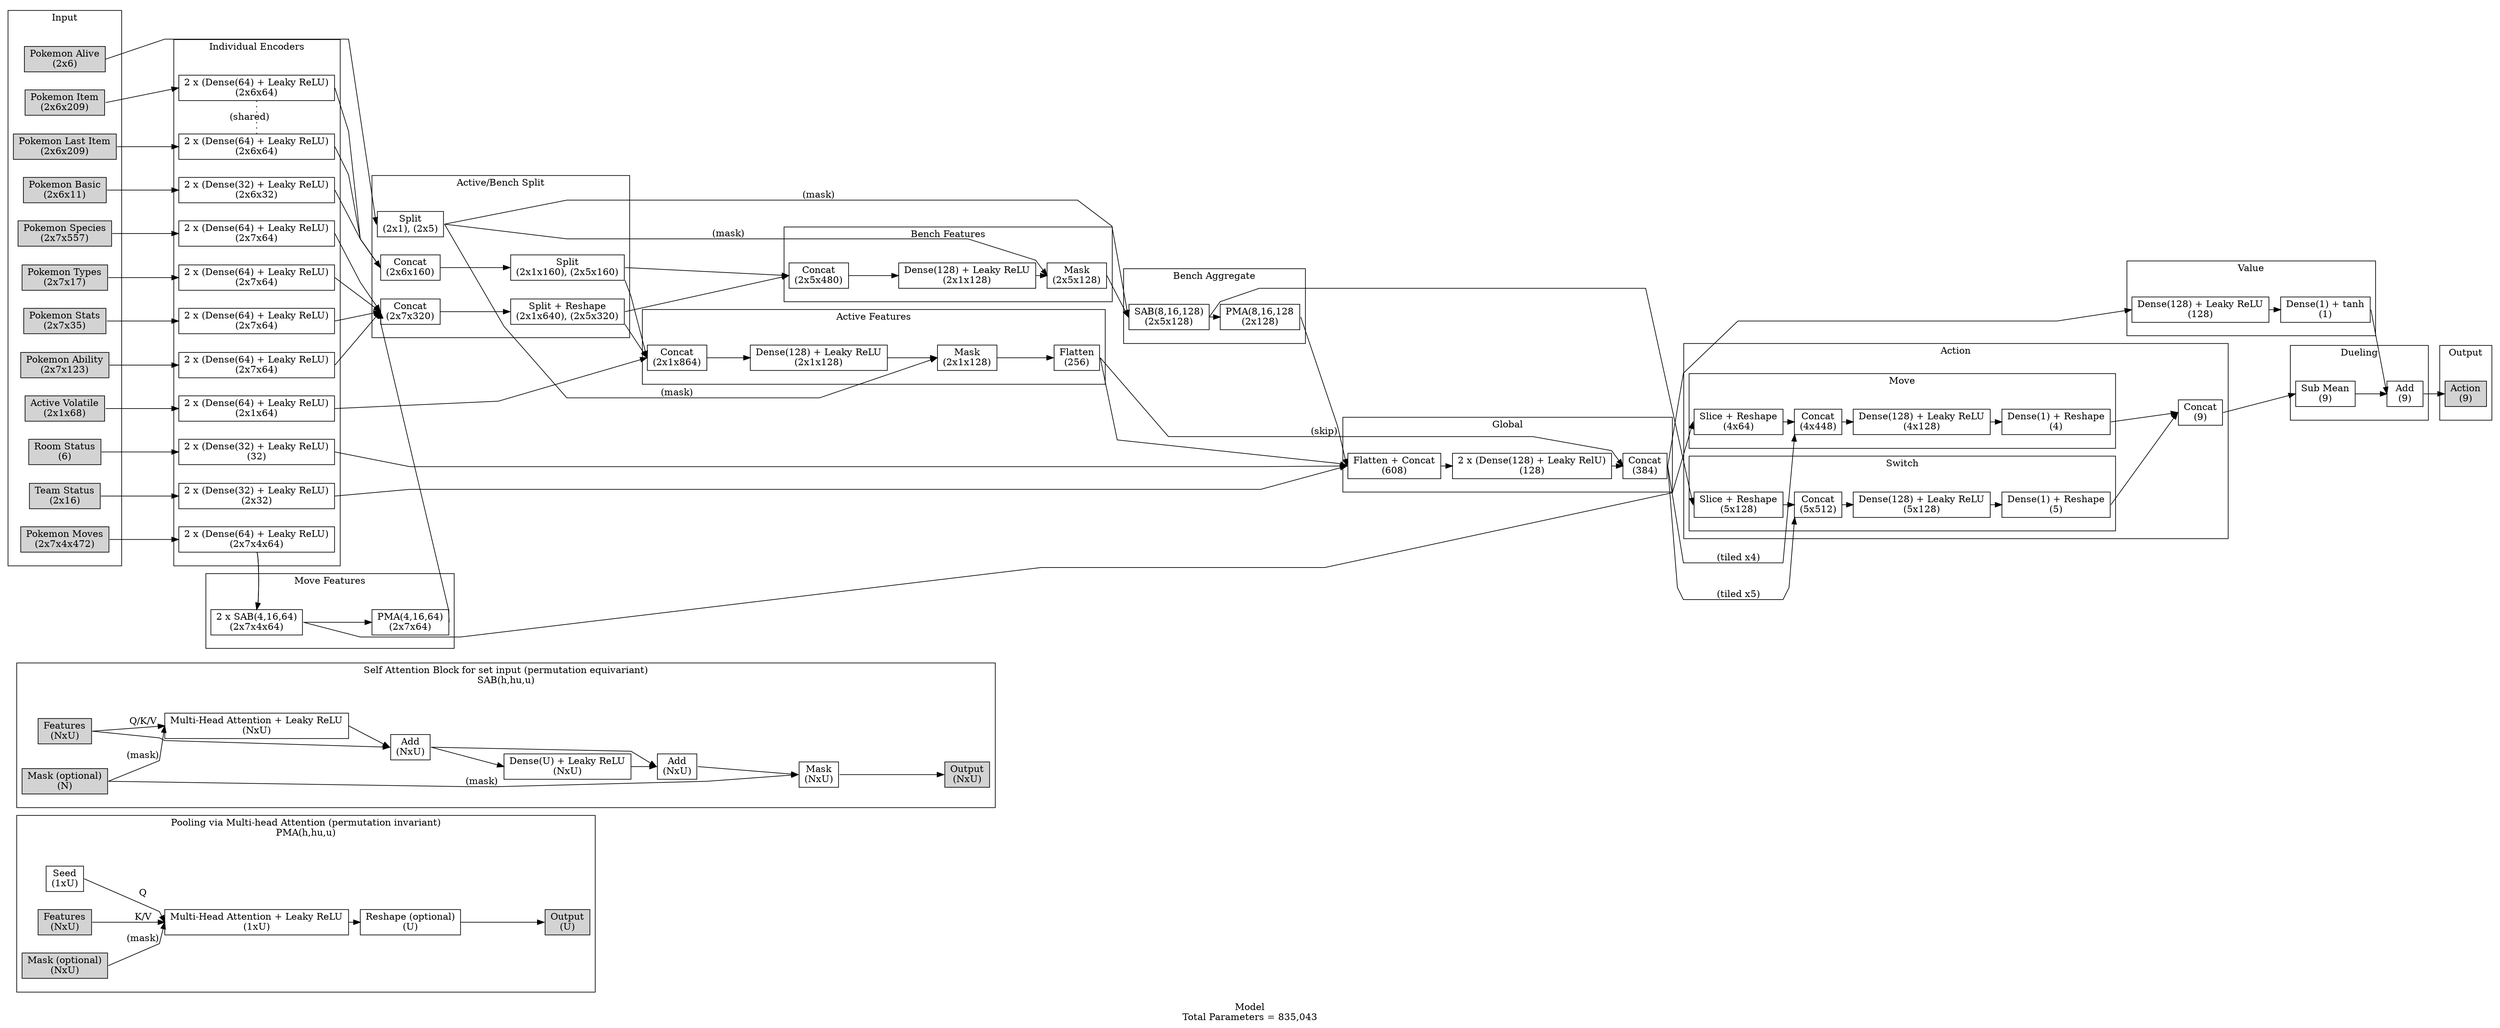 digraph model {
    label = "Model\nTotal Parameters = 835,043"
    node [shape=rect]
    rankdir = LR
    splines = polyline
    ranksep = .1
    nodesep = .1
    ratio = .4

    subgraph cluster_pma {
        label = "Pooling via Multi-head Attention (permutation invariant)\nPMA(h,hu,u)"

        pma_seed [label="Seed\n(1xU)"]
        pma_features [style=filled label="Features\n(NxU)"]
        pma_mask [style=filled label="Mask (optional)\n(NxU)"]
        pma_attention [label="Multi-Head Attention + Leaky ReLU\n(1xU)"]
        pma_reshape [label="Reshape (optional)\n(U)"]
        pma_out [style=filled label="Output\n(U)"]

        pma_features:e -> pma_attention:w [label="K/V"]
        pma_seed:e -> pma_attention:w [label="Q"]
        pma_mask:e -> pma_attention:w [label="\n(mask)"]
        pma_attention:e -> pma_reshape:w
        pma_reshape:e -> pma_out:w
    }

    subgraph cluster_sab {
        label = "Self Attention Block for set input (permutation equivariant)\nSAB(h,hu,u)"

        sab_features [style=filled label="Features\n(NxU)"]
        sab_mask [style=filled label="Mask (optional)\n(N)"]
        sab_attention [label="Multi-Head Attention + Leaky ReLU\n(NxU)"]
        sab_residual_1 [label="Add\n(NxU)"]
        sab_attention_dense [label="Dense(U) + Leaky ReLU\n(NxU)"]
        sab_residual_2 [label="Add\n(NxU)"]
        sab_attention_mask [label="Mask\n(NxU)"]
        sab_out [style=filled label="Output\n(NxU)"]

        sab_features:e -> sab_attention:w [label="Q/K/V"]
        sab_mask:e -> sab_attention:w [label="\n\n(mask)"]
        sab_attention:e -> sab_residual_1:w
        sab_residual_1:e -> sab_attention_dense:w
        sab_attention_dense:e -> sab_residual_2:w
        sab_residual_2:e -> sab_attention_mask:w
        sab_mask:e -> sab_attention_mask:w [label="\n(mask)"]
        sab_attention_mask:e -> sab_out:w
        sab_features:e -> sab_residual_1:w
        sab_residual_1:e -> sab_residual_2:w
    }

    subgraph cluster_input {
        label = "Input"

        node [style=filled]
        room_status [label="Room Status\n(6)"]
        team_status [label="Team Status\n(2x16)"]
        active_volatile [label="Active Volatile\n(2x1x68)"]
        pokemon_alive [label="Pokemon Alive\n(2x6)"]
        pokemon_basic [label="Pokemon Basic\n(2x6x11)"]
        pokemon_species [label="Pokemon Species\n(2x7x557)"]
        pokemon_types [label="Pokemon Types\n(2x7x17)"]
        pokemon_stats [label="Pokemon Stats\n(2x7x35)"]
        pokemon_ability [label="Pokemon Ability\n(2x7x123)"]
        pokemon_item [label="Pokemon Item\n(2x6x209)"]
        pokemon_last_item [label="Pokemon Last Item\n(2x6x209)"]
        pokemon_moves [label="Pokemon Moves\n(2x7x4x472)"]
    }

    subgraph cluster_encoder {
        label = "Individual Encoders"

        room_status_dense [label = "2 x (Dense(32) + Leaky ReLU)\n(32)"]
        team_status_dense [label = "2 x (Dense(32) + Leaky ReLU)\n(2x32)"]
        active_volatile_dense [label = "2 x (Dense(64) + Leaky ReLU)\n(2x1x64)"]
        pokemon_basic_dense [label="2 x (Dense(32) + Leaky ReLU)\n(2x6x32)"]
        pokemon_species_dense [label="2 x (Dense(64) + Leaky ReLU)\n(2x7x64)"]
        pokemon_types_dense [label="2 x (Dense(64) + Leaky ReLU)\n(2x7x64)"]
        pokemon_stats_dense [label="2 x (Dense(64) + Leaky ReLU)\n(2x7x64)"]
        pokemon_ability_dense [label="2 x (Dense(64) + Leaky ReLU)\n(2x7x64)"]
        pokemon_item_dense [label="2 x (Dense(64) + Leaky ReLU)\n(2x6x64)"]
        pokemon_last_item_dense [label="2 x (Dense(64) + Leaky ReLU)\n(2x6x64)"]
        pokemon_moves_dense [label="2 x (Dense(64) + Leaky ReLU)\n(2x7x4x64)"]

        room_status:e -> room_status_dense:w
        team_status:e -> team_status_dense:w
        active_volatile:e -> active_volatile_dense:w
        pokemon_basic:e -> pokemon_basic_dense:w
        pokemon_species:e -> pokemon_species_dense:w
        pokemon_types:e -> pokemon_types_dense:w
        pokemon_stats:e -> pokemon_stats_dense:w
        pokemon_ability:e -> pokemon_ability_dense:w
        pokemon_item:e -> pokemon_item_dense:w
        pokemon_last_item:e -> pokemon_last_item_dense:w
        pokemon_moves:e -> pokemon_moves_dense:w

        edge [dir=none constraint=false style=dotted label="(shared)"]
        pokemon_item_dense -> pokemon_last_item_dense
    }

    subgraph cluster_move {
        label = "Move Features"

        pokemon_moves_attention [label="2 x SAB(4,16,64)\n(2x7x4x64)"]
        pokemon_moves_aggregate [label="PMA(4,16,64)\n(2x7x64)"]

        pokemon_moves_dense:s -> pokemon_moves_attention:n
        pokemon_moves_attention:e -> pokemon_moves_aggregate:w

        pokemon_moves -> pokemon_moves_attention [style=invis]
    }

    subgraph cluster_split {
        label = "Active/Bench Split"

        active_and_pokemon_concat [label="Concat\n(2x7x320)"]
        active_and_pokemon_split [label="Split + Reshape\n(2x1x640), (2x5x320)"]
        pokemon_concat [label="Concat\n(2x6x160)"]
        pokemon_split [label="Split\n(2x1x160), (2x5x160)"]
        alive_split [label="Split\n(2x1), (2x5)"]

        pokemon_species_dense:e -> active_and_pokemon_concat:w
        pokemon_types_dense:e -> active_and_pokemon_concat:w
        pokemon_stats_dense:e -> active_and_pokemon_concat:w
        pokemon_ability_dense:e -> active_and_pokemon_concat:w
        pokemon_moves_aggregate:e -> active_and_pokemon_concat:w
        active_and_pokemon_concat:e -> active_and_pokemon_split:w
        pokemon_basic_dense:e -> pokemon_concat:w
        pokemon_item_dense:e -> pokemon_concat:w
        pokemon_last_item_dense:e -> pokemon_concat:w
        pokemon_concat:e -> pokemon_split:w
        pokemon_alive:e -> alive_split:w
    }

    subgraph cluster_active {
        label = "Active Features"

        active_concat [label="Concat\n(2x1x864)"]
        active_dense [label="Dense(128) + Leaky ReLU\n(2x1x128)"]
        active_mask [label="Mask\n(2x1x128)"]
        active_flatten [label="Flatten\n(256)"]

        active_volatile_dense:e -> active_concat:w
        active_and_pokemon_split:se -> active_concat:w
        pokemon_split:se -> active_concat:w
        active_concat:e -> active_dense:w
        active_dense:e -> active_mask:w
        alive_split:e -> active_mask:w [label="(mask)"]
        active_mask:e -> active_flatten:w
    }

    subgraph cluster_bench {
        label = "Bench Features"

        bench_concat [label="Concat\n(2x5x480)"]
        bench_dense [label="Dense(128) + Leaky ReLU\n(2x1x128)"]
        bench_mask [label="Mask\n(2x5x128)"]

        active_and_pokemon_split:e -> bench_concat:w
        pokemon_split:e ->  bench_concat:w
        bench_concat -> bench_dense -> bench_mask:w
        alive_split:e -> bench_mask:w [label="\n(mask)"]

        active_concat -> bench_concat [style=invis]
    }

    subgraph cluster_bench_aggregate {
        label = "Bench Aggregate"

        bench_attention [label="SAB(8,16,128)\n(2x5x128)"]
        bench_aggregate [label="PMA(8,16,128\n(2x128)"]

        bench_mask:e -> bench_attention:w
        bench_attention:e -> bench_aggregate:w
        alive_split:e -> bench_attention:w [label="(mask)"]
    }

    subgraph cluster_global {
        label = "Global"

        global_concat [label="Flatten + Concat\n(608)"]
        global_dense [label="2 x (Dense(128) + Leaky RelU)\n(128)"]
        active_global_concat [label="Concat\n(384)"]

        room_status_dense:e ->  global_concat:w
        team_status_dense:e -> global_concat:w
        active_flatten:e -> global_concat:w
        bench_aggregate:e -> global_concat:w
        global_concat:e -> global_dense:w
        global_dense:e -> active_global_concat:w
        active_flatten:e -> active_global_concat:w [label="(skip)"]
    }

    subgraph cluster_action {
        label = "Action"

        subgraph cluster_action_move {
            label = "Move"

            action_move_slice [label="Slice + Reshape\n(4x64)"]
            action_move_concat [label="Concat\n(4x448)"]
            action_move_dense [label="Dense(128) + Leaky ReLU\n(4x128)"]
            action_move_q [label="Dense(1) + Reshape\n(4)"]

            pokemon_moves_attention:e -> action_move_slice:w
            action_move_slice:e -> action_move_concat:w
            active_global_concat:e -> action_move_concat:sw [label="\n\n(tiled x4)"]
            action_move_concat:e -> action_move_dense:w
            action_move_dense:e -> action_move_q:w

            global_concat -> action_move_slice [style=invis]
        }

        subgraph cluster_action_switch {
            label = "Switch"

            action_switch_slice [label="Slice + Reshape\n(5x128)"]
            action_switch_concat [label="Concat\n(5x512)"]
            action_switch_dense [label="Dense(128) + Leaky ReLU\n(5x128)"]
            action_switch_q [label="Dense(1) + Reshape\n(5)"]

            bench_attention:e -> action_switch_slice:w
            action_switch_slice:e -> action_switch_concat:w
            active_global_concat:e -> action_switch_concat:sw [label="(tiled x5)"]
            action_switch_concat:e -> action_switch_dense:w
            action_switch_dense:e -> action_switch_q:w

            active_global_concat -> action_switch_slice [style=invis]
        }

        q [label="Concat\n(9)"]

        action_move_q:e -> q:w
        action_switch_q:e -> q:w
    }

    subgraph cluster_value {
        label = "Value"

        value_dense [label="Dense(128) + Leaky ReLU\n(128)"]
        v [label="Dense(1) + tanh\n(1)"]

        active_global_concat:e -> value_dense:w
        value_dense:e -> v:w

        q -> v [style=invis]
    }

    subgraph cluster_dueling {
        label = "Dueling"

        q_centered [label="Sub Mean\n(9)"]
        a [label="Add\n(9)"]

        q:e -> q_centered:w
        q_centered:e -> a:w
        v:e -> a:w
    }

    subgraph cluster_output {
        label = "Output"

        node [style=filled]
        output [label="Action\n(9)"]

        a:e -> output:w
    }
}
